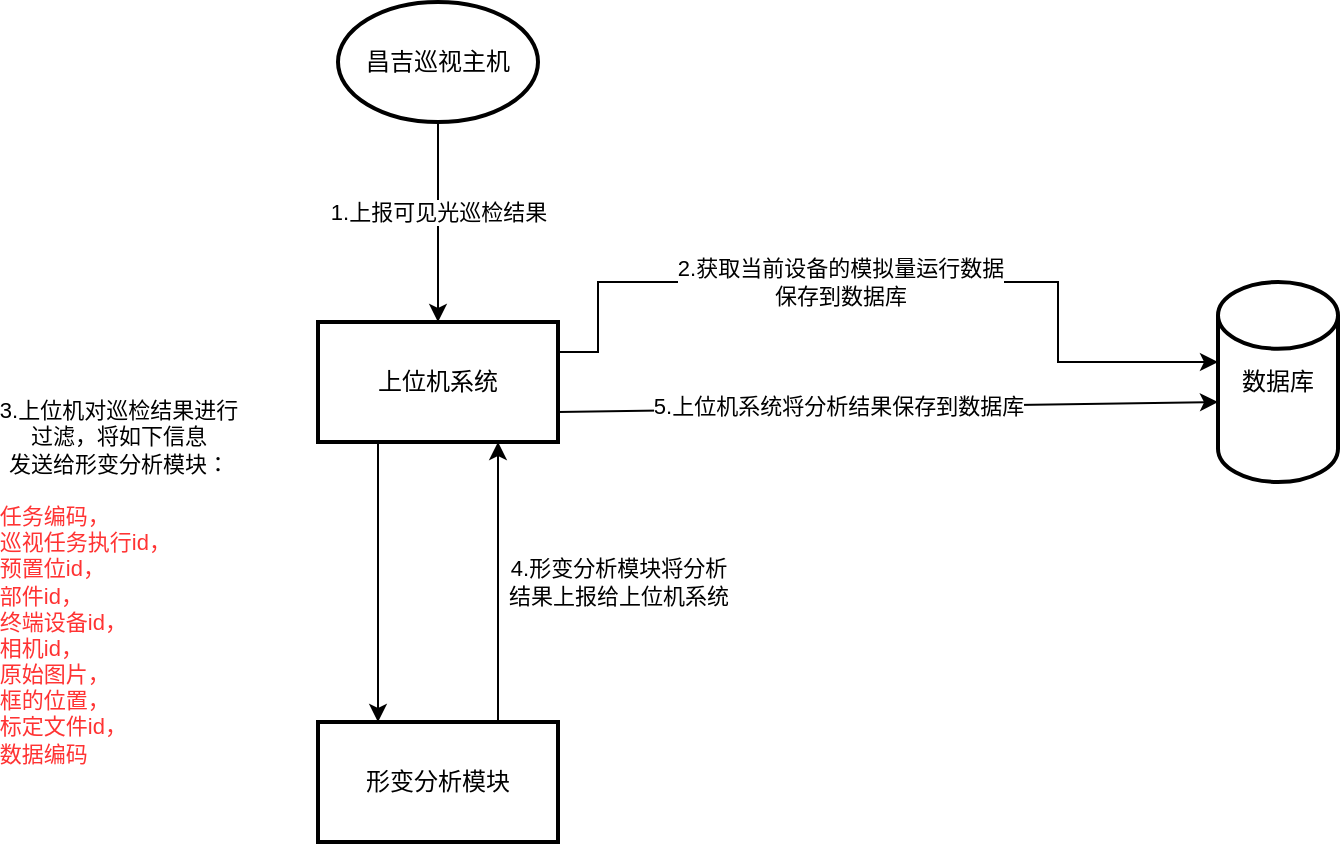<mxfile version="16.6.4" type="github">
  <diagram id="UuuZ4-HdQKZMtrYlUDtB" name="Page-1">
    <mxGraphModel dx="1426" dy="627" grid="1" gridSize="10" guides="1" tooltips="1" connect="1" arrows="1" fold="1" page="1" pageScale="1" pageWidth="827" pageHeight="1169" math="0" shadow="0">
      <root>
        <mxCell id="0" />
        <mxCell id="1" parent="0" />
        <mxCell id="fGFA6BrNCQIEQ8YfSRlI-1" value="" style="edgeStyle=orthogonalEdgeStyle;rounded=0;orthogonalLoop=1;jettySize=auto;html=1;" edge="1" parent="1" source="fGFA6BrNCQIEQ8YfSRlI-3" target="fGFA6BrNCQIEQ8YfSRlI-10">
          <mxGeometry relative="1" as="geometry" />
        </mxCell>
        <mxCell id="fGFA6BrNCQIEQ8YfSRlI-2" value="1.上报可见光巡检结果" style="edgeLabel;html=1;align=center;verticalAlign=middle;resizable=0;points=[];" vertex="1" connectable="0" parent="fGFA6BrNCQIEQ8YfSRlI-1">
          <mxGeometry x="-0.1" relative="1" as="geometry">
            <mxPoint as="offset" />
          </mxGeometry>
        </mxCell>
        <mxCell id="fGFA6BrNCQIEQ8YfSRlI-3" value="昌吉巡视主机" style="strokeWidth=2;html=1;shape=mxgraph.flowchart.start_1;whiteSpace=wrap;" vertex="1" parent="1">
          <mxGeometry x="230" y="130" width="100" height="60" as="geometry" />
        </mxCell>
        <mxCell id="fGFA6BrNCQIEQ8YfSRlI-4" value="" style="edgeStyle=orthogonalEdgeStyle;rounded=0;orthogonalLoop=1;jettySize=auto;html=1;exitX=0.25;exitY=1;exitDx=0;exitDy=0;entryX=0.25;entryY=0;entryDx=0;entryDy=0;" edge="1" parent="1" source="fGFA6BrNCQIEQ8YfSRlI-10" target="fGFA6BrNCQIEQ8YfSRlI-13">
          <mxGeometry relative="1" as="geometry" />
        </mxCell>
        <mxCell id="fGFA6BrNCQIEQ8YfSRlI-5" value="3.上位机对巡检结果进行&lt;br&gt;过滤，将如下信息&lt;br&gt;发送给形变分析模块：&lt;br&gt;&lt;br&gt;&lt;span style=&quot;color: rgb(255 , 51 , 51)&quot;&gt;&lt;div style=&quot;text-align: left&quot;&gt;任务编码，&lt;/div&gt;&lt;div style=&quot;text-align: left&quot;&gt;巡视任务执行id，&lt;/div&gt;&lt;/span&gt;&lt;span style=&quot;color: rgb(255 , 51 , 51)&quot;&gt;&lt;div style=&quot;text-align: left&quot;&gt;预置位id，&lt;/div&gt;&lt;div style=&quot;text-align: left&quot;&gt;部件id，&lt;/div&gt;&lt;/span&gt;&lt;span style=&quot;color: rgb(255 , 51 , 51)&quot;&gt;&lt;div style=&quot;text-align: left&quot;&gt;终端设备id，&lt;/div&gt;&lt;/span&gt;&lt;span style=&quot;color: rgb(255 , 51 , 51)&quot;&gt;&lt;div style=&quot;text-align: left&quot;&gt;相机id，&lt;/div&gt;&lt;div style=&quot;text-align: left&quot;&gt;原始图片，&lt;/div&gt;&lt;/span&gt;&lt;span style=&quot;color: rgb(255 , 51 , 51)&quot;&gt;&lt;div style=&quot;text-align: left&quot;&gt;框的位置，&lt;/div&gt;&lt;div style=&quot;text-align: left&quot;&gt;标定文件id，&lt;/div&gt;&lt;/span&gt;&lt;span style=&quot;color: rgb(255 , 51 , 51)&quot;&gt;&lt;div style=&quot;text-align: left&quot;&gt;数据编码&lt;/div&gt;&lt;/span&gt;" style="edgeLabel;html=1;align=center;verticalAlign=middle;resizable=0;points=[];" vertex="1" connectable="0" parent="fGFA6BrNCQIEQ8YfSRlI-4">
          <mxGeometry x="-0.071" relative="1" as="geometry">
            <mxPoint x="-130" y="5" as="offset" />
          </mxGeometry>
        </mxCell>
        <mxCell id="fGFA6BrNCQIEQ8YfSRlI-6" style="edgeStyle=orthogonalEdgeStyle;rounded=0;orthogonalLoop=1;jettySize=auto;html=1;exitX=1;exitY=0.25;exitDx=0;exitDy=0;" edge="1" parent="1" source="fGFA6BrNCQIEQ8YfSRlI-10" target="fGFA6BrNCQIEQ8YfSRlI-14">
          <mxGeometry relative="1" as="geometry">
            <Array as="points">
              <mxPoint x="360" y="305" />
              <mxPoint x="360" y="270" />
              <mxPoint x="590" y="270" />
              <mxPoint x="590" y="310" />
            </Array>
          </mxGeometry>
        </mxCell>
        <mxCell id="fGFA6BrNCQIEQ8YfSRlI-7" value="2.获取当前设备的模拟量运行数据&lt;br&gt;保存到数据库" style="edgeLabel;html=1;align=center;verticalAlign=middle;resizable=0;points=[];" vertex="1" connectable="0" parent="fGFA6BrNCQIEQ8YfSRlI-6">
          <mxGeometry x="-0.074" y="-1" relative="1" as="geometry">
            <mxPoint x="-12" y="-1" as="offset" />
          </mxGeometry>
        </mxCell>
        <mxCell id="fGFA6BrNCQIEQ8YfSRlI-8" style="rounded=0;orthogonalLoop=1;jettySize=auto;html=1;exitX=1;exitY=0.75;exitDx=0;exitDy=0;entryX=0;entryY=0.6;entryDx=0;entryDy=0;entryPerimeter=0;" edge="1" parent="1" source="fGFA6BrNCQIEQ8YfSRlI-10" target="fGFA6BrNCQIEQ8YfSRlI-14">
          <mxGeometry relative="1" as="geometry" />
        </mxCell>
        <mxCell id="fGFA6BrNCQIEQ8YfSRlI-9" value="5.上位机系统将分析结果保存到数据库" style="edgeLabel;html=1;align=center;verticalAlign=middle;resizable=0;points=[];" vertex="1" connectable="0" parent="fGFA6BrNCQIEQ8YfSRlI-8">
          <mxGeometry x="-0.297" y="1" relative="1" as="geometry">
            <mxPoint x="24" as="offset" />
          </mxGeometry>
        </mxCell>
        <mxCell id="fGFA6BrNCQIEQ8YfSRlI-10" value="上位机系统" style="whiteSpace=wrap;html=1;strokeWidth=2;" vertex="1" parent="1">
          <mxGeometry x="220" y="290" width="120" height="60" as="geometry" />
        </mxCell>
        <mxCell id="fGFA6BrNCQIEQ8YfSRlI-11" style="edgeStyle=orthogonalEdgeStyle;rounded=0;orthogonalLoop=1;jettySize=auto;html=1;exitX=0.75;exitY=0;exitDx=0;exitDy=0;entryX=0.75;entryY=1;entryDx=0;entryDy=0;" edge="1" parent="1" source="fGFA6BrNCQIEQ8YfSRlI-13" target="fGFA6BrNCQIEQ8YfSRlI-10">
          <mxGeometry relative="1" as="geometry" />
        </mxCell>
        <mxCell id="fGFA6BrNCQIEQ8YfSRlI-12" value="4.形变分析模块将分析&lt;br&gt;结果上报给上位机系统" style="edgeLabel;html=1;align=center;verticalAlign=middle;resizable=0;points=[];" vertex="1" connectable="0" parent="fGFA6BrNCQIEQ8YfSRlI-11">
          <mxGeometry x="0.029" relative="1" as="geometry">
            <mxPoint x="60" y="2" as="offset" />
          </mxGeometry>
        </mxCell>
        <mxCell id="fGFA6BrNCQIEQ8YfSRlI-13" value="形变分析模块" style="whiteSpace=wrap;html=1;strokeWidth=2;" vertex="1" parent="1">
          <mxGeometry x="220" y="490" width="120" height="60" as="geometry" />
        </mxCell>
        <mxCell id="fGFA6BrNCQIEQ8YfSRlI-14" value="数据库" style="strokeWidth=2;html=1;shape=mxgraph.flowchart.database;whiteSpace=wrap;" vertex="1" parent="1">
          <mxGeometry x="670" y="270" width="60" height="100" as="geometry" />
        </mxCell>
      </root>
    </mxGraphModel>
  </diagram>
</mxfile>
